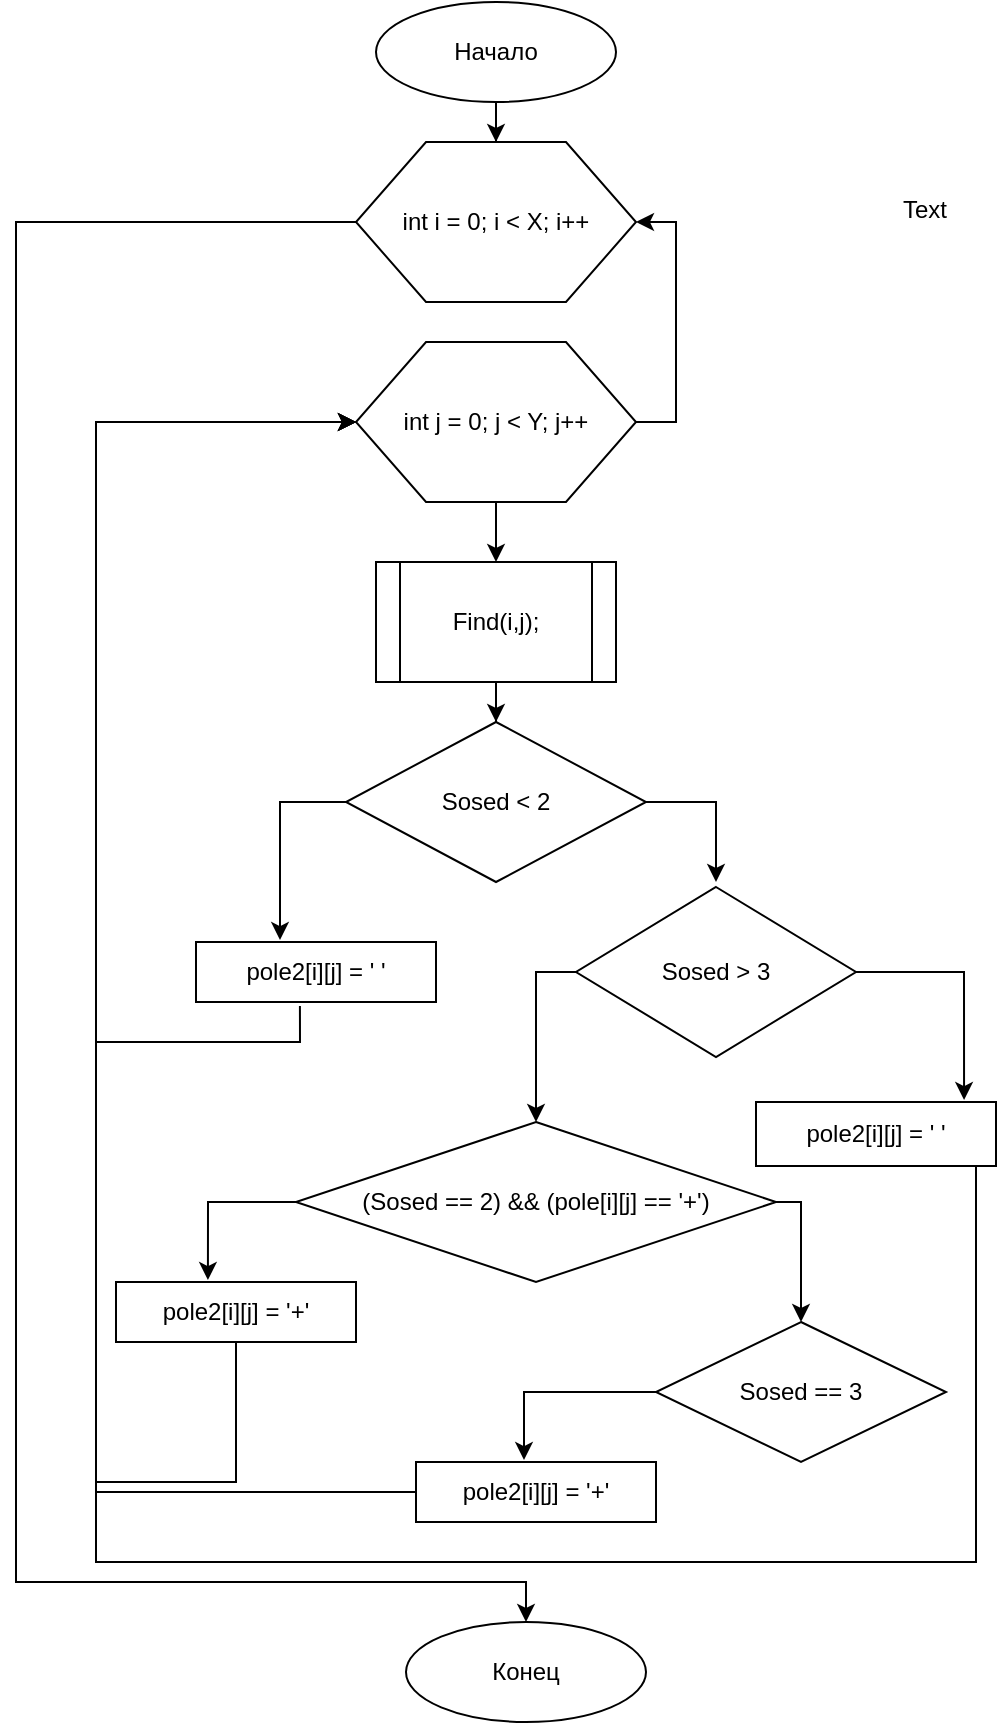 <mxfile version="13.1.3" type="google"><diagram id="xG_bZJFCklVjSY7HEmfs" name="Page-1"><mxGraphModel dx="782" dy="689" grid="1" gridSize="10" guides="1" tooltips="1" connect="1" arrows="1" fold="1" page="1" pageScale="1" pageWidth="3300" pageHeight="4681" math="0" shadow="0"><root><mxCell id="0"/><mxCell id="1" parent="0"/><mxCell id="kVnpeYQYU8EoE2ENh7sd-28" style="edgeStyle=orthogonalEdgeStyle;rounded=0;orthogonalLoop=1;jettySize=auto;html=1;entryX=0.5;entryY=0;entryDx=0;entryDy=0;" edge="1" parent="1" source="kVnpeYQYU8EoE2ENh7sd-1" target="kVnpeYQYU8EoE2ENh7sd-3"><mxGeometry relative="1" as="geometry"><Array as="points"><mxPoint x="100" y="160"/><mxPoint x="100" y="840"/><mxPoint x="355" y="840"/></Array></mxGeometry></mxCell><mxCell id="kVnpeYQYU8EoE2ENh7sd-1" value="int i = 0; i &amp;lt; X; i++" style="shape=hexagon;perimeter=hexagonPerimeter2;whiteSpace=wrap;html=1;" vertex="1" parent="1"><mxGeometry x="270" y="120" width="140" height="80" as="geometry"/></mxCell><mxCell id="kVnpeYQYU8EoE2ENh7sd-29" style="edgeStyle=orthogonalEdgeStyle;rounded=0;orthogonalLoop=1;jettySize=auto;html=1;" edge="1" parent="1" source="kVnpeYQYU8EoE2ENh7sd-2" target="kVnpeYQYU8EoE2ENh7sd-1"><mxGeometry relative="1" as="geometry"/></mxCell><mxCell id="kVnpeYQYU8EoE2ENh7sd-2" value="Начало" style="ellipse;whiteSpace=wrap;html=1;" vertex="1" parent="1"><mxGeometry x="280" y="50" width="120" height="50" as="geometry"/></mxCell><mxCell id="kVnpeYQYU8EoE2ENh7sd-3" value="Конец" style="ellipse;whiteSpace=wrap;html=1;" vertex="1" parent="1"><mxGeometry x="295" y="860" width="120" height="50" as="geometry"/></mxCell><mxCell id="kVnpeYQYU8EoE2ENh7sd-22" style="edgeStyle=orthogonalEdgeStyle;rounded=0;orthogonalLoop=1;jettySize=auto;html=1;entryX=0.5;entryY=0;entryDx=0;entryDy=0;" edge="1" parent="1" source="kVnpeYQYU8EoE2ENh7sd-4" target="kVnpeYQYU8EoE2ENh7sd-5"><mxGeometry relative="1" as="geometry"/></mxCell><mxCell id="kVnpeYQYU8EoE2ENh7sd-27" style="edgeStyle=orthogonalEdgeStyle;rounded=0;orthogonalLoop=1;jettySize=auto;html=1;entryX=1;entryY=0.5;entryDx=0;entryDy=0;" edge="1" parent="1" source="kVnpeYQYU8EoE2ENh7sd-4" target="kVnpeYQYU8EoE2ENh7sd-1"><mxGeometry relative="1" as="geometry"><Array as="points"><mxPoint x="430" y="260"/><mxPoint x="430" y="160"/></Array></mxGeometry></mxCell><mxCell id="kVnpeYQYU8EoE2ENh7sd-4" value="int j = 0; j &lt; Y; j++" style="shape=hexagon;perimeter=hexagonPerimeter2;whiteSpace=wrap;html=1;" vertex="1" parent="1"><mxGeometry x="270" y="220" width="140" height="80" as="geometry"/></mxCell><mxCell id="kVnpeYQYU8EoE2ENh7sd-21" style="edgeStyle=orthogonalEdgeStyle;rounded=0;orthogonalLoop=1;jettySize=auto;html=1;entryX=0.5;entryY=0;entryDx=0;entryDy=0;" edge="1" parent="1" source="kVnpeYQYU8EoE2ENh7sd-5" target="kVnpeYQYU8EoE2ENh7sd-6"><mxGeometry relative="1" as="geometry"/></mxCell><mxCell id="kVnpeYQYU8EoE2ENh7sd-5" value="Find(i,j);" style="shape=process;whiteSpace=wrap;html=1;backgroundOutline=1;" vertex="1" parent="1"><mxGeometry x="280" y="330" width="120" height="60" as="geometry"/></mxCell><mxCell id="kVnpeYQYU8EoE2ENh7sd-9" style="edgeStyle=orthogonalEdgeStyle;rounded=0;orthogonalLoop=1;jettySize=auto;html=1;entryX=0.35;entryY=-0.033;entryDx=0;entryDy=0;entryPerimeter=0;" edge="1" parent="1" source="kVnpeYQYU8EoE2ENh7sd-6" target="kVnpeYQYU8EoE2ENh7sd-8"><mxGeometry relative="1" as="geometry"><Array as="points"><mxPoint x="232" y="450"/></Array></mxGeometry></mxCell><mxCell id="kVnpeYQYU8EoE2ENh7sd-10" style="edgeStyle=orthogonalEdgeStyle;rounded=0;orthogonalLoop=1;jettySize=auto;html=1;" edge="1" parent="1" source="kVnpeYQYU8EoE2ENh7sd-6"><mxGeometry relative="1" as="geometry"><mxPoint x="450" y="490" as="targetPoint"/><Array as="points"><mxPoint x="450" y="450"/></Array></mxGeometry></mxCell><mxCell id="kVnpeYQYU8EoE2ENh7sd-6" value="Sosed &amp;lt; 2" style="rhombus;whiteSpace=wrap;html=1;" vertex="1" parent="1"><mxGeometry x="265" y="410" width="150" height="80" as="geometry"/></mxCell><mxCell id="kVnpeYQYU8EoE2ENh7sd-12" style="edgeStyle=orthogonalEdgeStyle;rounded=0;orthogonalLoop=1;jettySize=auto;html=1;entryX=0.867;entryY=-0.031;entryDx=0;entryDy=0;entryPerimeter=0;" edge="1" parent="1" source="kVnpeYQYU8EoE2ENh7sd-7" target="kVnpeYQYU8EoE2ENh7sd-11"><mxGeometry relative="1" as="geometry"><Array as="points"><mxPoint x="574" y="535"/></Array></mxGeometry></mxCell><mxCell id="kVnpeYQYU8EoE2ENh7sd-14" style="edgeStyle=orthogonalEdgeStyle;rounded=0;orthogonalLoop=1;jettySize=auto;html=1;entryX=0.5;entryY=0;entryDx=0;entryDy=0;" edge="1" parent="1" source="kVnpeYQYU8EoE2ENh7sd-7" target="kVnpeYQYU8EoE2ENh7sd-13"><mxGeometry relative="1" as="geometry"><Array as="points"><mxPoint x="360" y="535"/></Array></mxGeometry></mxCell><mxCell id="kVnpeYQYU8EoE2ENh7sd-7" value="Sosed &amp;gt; 3" style="rhombus;whiteSpace=wrap;html=1;" vertex="1" parent="1"><mxGeometry x="380" y="492.5" width="140" height="85" as="geometry"/></mxCell><mxCell id="kVnpeYQYU8EoE2ENh7sd-24" style="edgeStyle=orthogonalEdgeStyle;rounded=0;orthogonalLoop=1;jettySize=auto;html=1;exitX=0.433;exitY=1.067;exitDx=0;exitDy=0;exitPerimeter=0;" edge="1" parent="1" source="kVnpeYQYU8EoE2ENh7sd-8"><mxGeometry relative="1" as="geometry"><mxPoint x="270" y="260" as="targetPoint"/><Array as="points"><mxPoint x="242" y="570"/><mxPoint x="140" y="570"/><mxPoint x="140" y="260"/></Array></mxGeometry></mxCell><mxCell id="kVnpeYQYU8EoE2ENh7sd-8" value="pole2[i][j] = ' '" style="rounded=0;whiteSpace=wrap;html=1;" vertex="1" parent="1"><mxGeometry x="190" y="520" width="120" height="30" as="geometry"/></mxCell><mxCell id="kVnpeYQYU8EoE2ENh7sd-26" style="edgeStyle=orthogonalEdgeStyle;rounded=0;orthogonalLoop=1;jettySize=auto;html=1;entryX=0;entryY=0.5;entryDx=0;entryDy=0;" edge="1" parent="1" source="kVnpeYQYU8EoE2ENh7sd-11" target="kVnpeYQYU8EoE2ENh7sd-4"><mxGeometry relative="1" as="geometry"><Array as="points"><mxPoint x="580" y="830"/><mxPoint x="140" y="830"/><mxPoint x="140" y="260"/></Array></mxGeometry></mxCell><mxCell id="kVnpeYQYU8EoE2ENh7sd-11" value="pole2[i][j] = ' '" style="rounded=0;whiteSpace=wrap;html=1;" vertex="1" parent="1"><mxGeometry x="470" y="600" width="120" height="32" as="geometry"/></mxCell><mxCell id="kVnpeYQYU8EoE2ENh7sd-18" style="edgeStyle=orthogonalEdgeStyle;rounded=0;orthogonalLoop=1;jettySize=auto;html=1;entryX=0.383;entryY=-0.033;entryDx=0;entryDy=0;entryPerimeter=0;" edge="1" parent="1" source="kVnpeYQYU8EoE2ENh7sd-13" target="kVnpeYQYU8EoE2ENh7sd-15"><mxGeometry relative="1" as="geometry"><Array as="points"><mxPoint x="196" y="650"/></Array></mxGeometry></mxCell><mxCell id="kVnpeYQYU8EoE2ENh7sd-19" style="edgeStyle=orthogonalEdgeStyle;rounded=0;orthogonalLoop=1;jettySize=auto;html=1;entryX=0.5;entryY=0;entryDx=0;entryDy=0;" edge="1" parent="1" source="kVnpeYQYU8EoE2ENh7sd-13" target="kVnpeYQYU8EoE2ENh7sd-16"><mxGeometry relative="1" as="geometry"><Array as="points"><mxPoint x="493" y="650"/></Array></mxGeometry></mxCell><mxCell id="kVnpeYQYU8EoE2ENh7sd-13" value="(Sosed == 2) &amp;amp;&amp;amp; (pole[i][j] == '+')" style="rhombus;whiteSpace=wrap;html=1;" vertex="1" parent="1"><mxGeometry x="240" y="610" width="240" height="80" as="geometry"/></mxCell><mxCell id="kVnpeYQYU8EoE2ENh7sd-25" style="edgeStyle=orthogonalEdgeStyle;rounded=0;orthogonalLoop=1;jettySize=auto;html=1;" edge="1" parent="1" source="kVnpeYQYU8EoE2ENh7sd-15"><mxGeometry relative="1" as="geometry"><mxPoint x="270" y="260" as="targetPoint"/><Array as="points"><mxPoint x="210" y="790"/><mxPoint x="140" y="790"/><mxPoint x="140" y="260"/></Array></mxGeometry></mxCell><mxCell id="kVnpeYQYU8EoE2ENh7sd-15" value="pole2[i][j] = '+'" style="rounded=0;whiteSpace=wrap;html=1;" vertex="1" parent="1"><mxGeometry x="150" y="690" width="120" height="30" as="geometry"/></mxCell><mxCell id="kVnpeYQYU8EoE2ENh7sd-20" style="edgeStyle=orthogonalEdgeStyle;rounded=0;orthogonalLoop=1;jettySize=auto;html=1;entryX=0.45;entryY=-0.033;entryDx=0;entryDy=0;entryPerimeter=0;" edge="1" parent="1" source="kVnpeYQYU8EoE2ENh7sd-16" target="kVnpeYQYU8EoE2ENh7sd-17"><mxGeometry relative="1" as="geometry"><Array as="points"><mxPoint x="354" y="745"/></Array></mxGeometry></mxCell><mxCell id="kVnpeYQYU8EoE2ENh7sd-16" value="Sosed == 3" style="rhombus;whiteSpace=wrap;html=1;" vertex="1" parent="1"><mxGeometry x="420" y="710" width="145" height="70" as="geometry"/></mxCell><mxCell id="kVnpeYQYU8EoE2ENh7sd-23" style="edgeStyle=orthogonalEdgeStyle;rounded=0;orthogonalLoop=1;jettySize=auto;html=1;entryX=0;entryY=0.5;entryDx=0;entryDy=0;" edge="1" parent="1" source="kVnpeYQYU8EoE2ENh7sd-17" target="kVnpeYQYU8EoE2ENh7sd-4"><mxGeometry relative="1" as="geometry"><Array as="points"><mxPoint x="140" y="795"/><mxPoint x="140" y="260"/></Array></mxGeometry></mxCell><mxCell id="kVnpeYQYU8EoE2ENh7sd-17" value="pole2[i][j] = '+'" style="rounded=0;whiteSpace=wrap;html=1;" vertex="1" parent="1"><mxGeometry x="300" y="780" width="120" height="30" as="geometry"/></mxCell><mxCell id="kVnpeYQYU8EoE2ENh7sd-30" value="Text" style="text;html=1;align=center;verticalAlign=middle;resizable=0;points=[];autosize=1;" vertex="1" parent="1"><mxGeometry x="534" y="144" width="40" height="20" as="geometry"/></mxCell></root></mxGraphModel></diagram></mxfile>